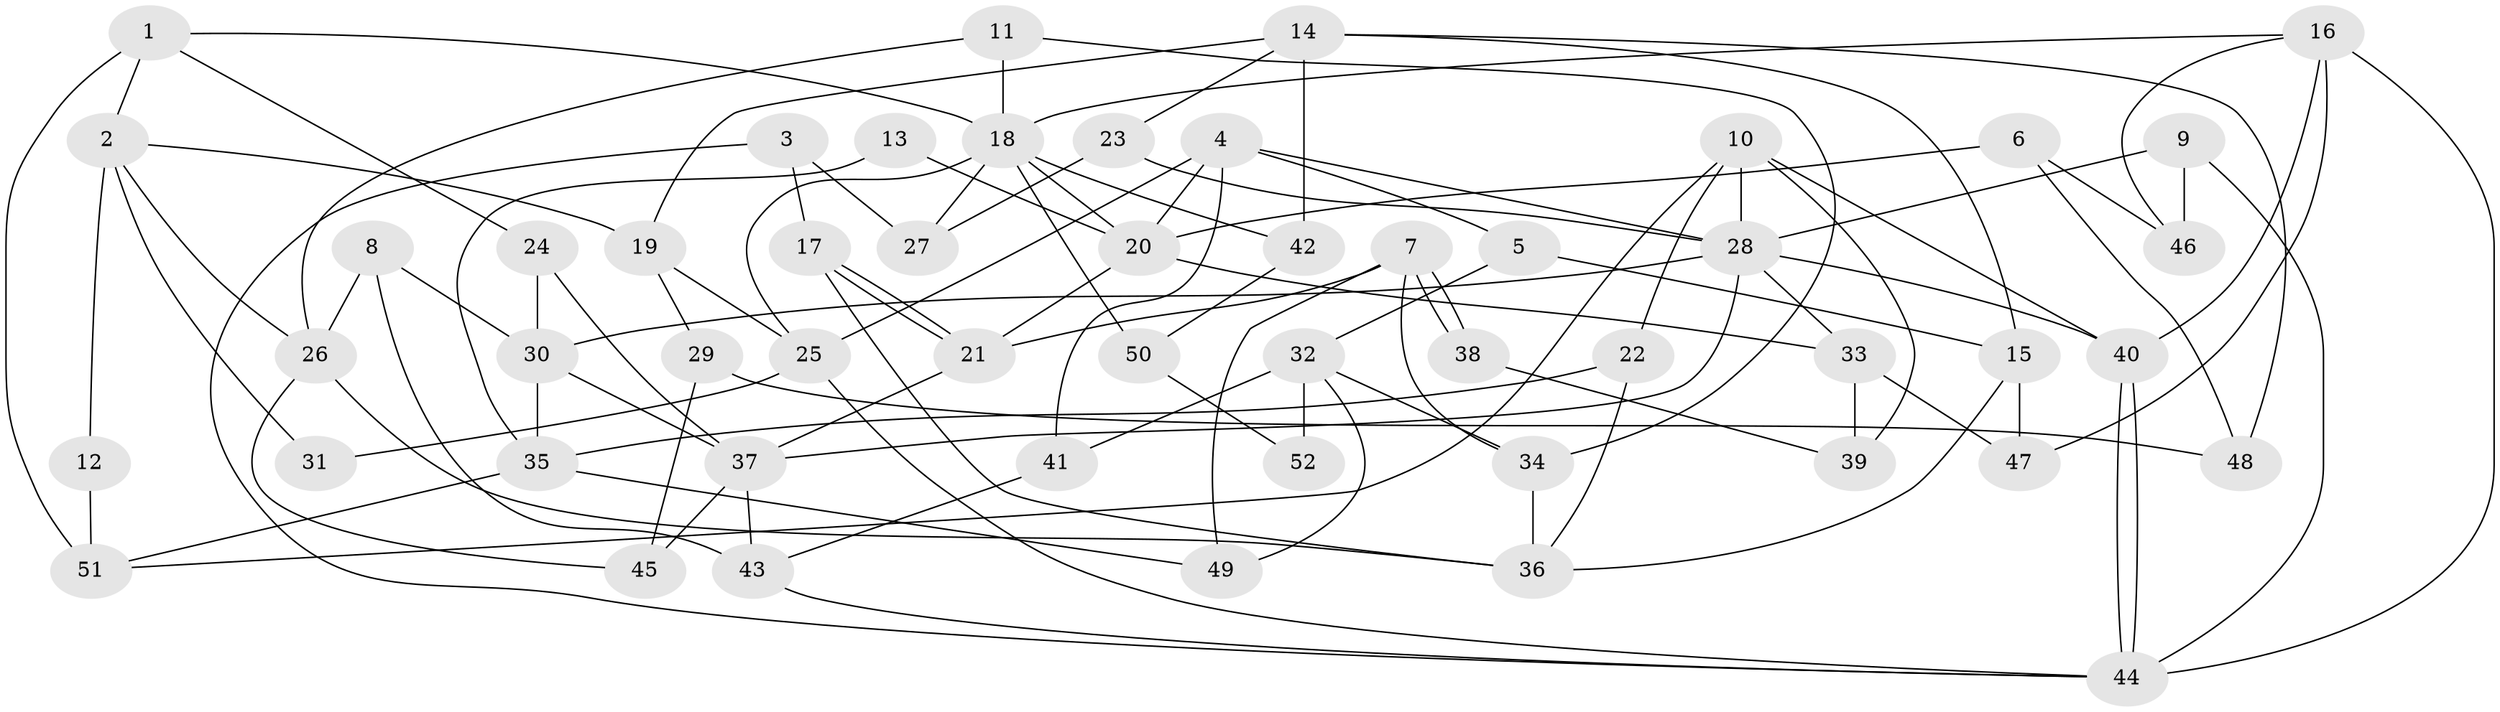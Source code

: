// coarse degree distribution, {6: 0.12121212121212122, 8: 0.06060606060606061, 3: 0.24242424242424243, 9: 0.09090909090909091, 5: 0.15151515151515152, 4: 0.12121212121212122, 2: 0.15151515151515152, 7: 0.06060606060606061}
// Generated by graph-tools (version 1.1) at 2025/42/03/06/25 10:42:00]
// undirected, 52 vertices, 104 edges
graph export_dot {
graph [start="1"]
  node [color=gray90,style=filled];
  1;
  2;
  3;
  4;
  5;
  6;
  7;
  8;
  9;
  10;
  11;
  12;
  13;
  14;
  15;
  16;
  17;
  18;
  19;
  20;
  21;
  22;
  23;
  24;
  25;
  26;
  27;
  28;
  29;
  30;
  31;
  32;
  33;
  34;
  35;
  36;
  37;
  38;
  39;
  40;
  41;
  42;
  43;
  44;
  45;
  46;
  47;
  48;
  49;
  50;
  51;
  52;
  1 -- 18;
  1 -- 24;
  1 -- 2;
  1 -- 51;
  2 -- 26;
  2 -- 12;
  2 -- 19;
  2 -- 31;
  3 -- 27;
  3 -- 44;
  3 -- 17;
  4 -- 28;
  4 -- 5;
  4 -- 20;
  4 -- 25;
  4 -- 41;
  5 -- 32;
  5 -- 15;
  6 -- 46;
  6 -- 20;
  6 -- 48;
  7 -- 38;
  7 -- 38;
  7 -- 34;
  7 -- 21;
  7 -- 49;
  8 -- 26;
  8 -- 43;
  8 -- 30;
  9 -- 28;
  9 -- 44;
  9 -- 46;
  10 -- 40;
  10 -- 28;
  10 -- 22;
  10 -- 39;
  10 -- 51;
  11 -- 18;
  11 -- 34;
  11 -- 26;
  12 -- 51;
  13 -- 35;
  13 -- 20;
  14 -- 15;
  14 -- 19;
  14 -- 23;
  14 -- 42;
  14 -- 48;
  15 -- 36;
  15 -- 47;
  16 -- 18;
  16 -- 40;
  16 -- 44;
  16 -- 46;
  16 -- 47;
  17 -- 21;
  17 -- 21;
  17 -- 36;
  18 -- 25;
  18 -- 20;
  18 -- 27;
  18 -- 42;
  18 -- 50;
  19 -- 25;
  19 -- 29;
  20 -- 21;
  20 -- 33;
  21 -- 37;
  22 -- 36;
  22 -- 35;
  23 -- 28;
  23 -- 27;
  24 -- 30;
  24 -- 37;
  25 -- 44;
  25 -- 31;
  26 -- 45;
  26 -- 36;
  28 -- 30;
  28 -- 37;
  28 -- 33;
  28 -- 40;
  29 -- 48;
  29 -- 45;
  30 -- 35;
  30 -- 37;
  32 -- 41;
  32 -- 49;
  32 -- 34;
  32 -- 52;
  33 -- 39;
  33 -- 47;
  34 -- 36;
  35 -- 51;
  35 -- 49;
  37 -- 43;
  37 -- 45;
  38 -- 39;
  40 -- 44;
  40 -- 44;
  41 -- 43;
  42 -- 50;
  43 -- 44;
  50 -- 52;
}
